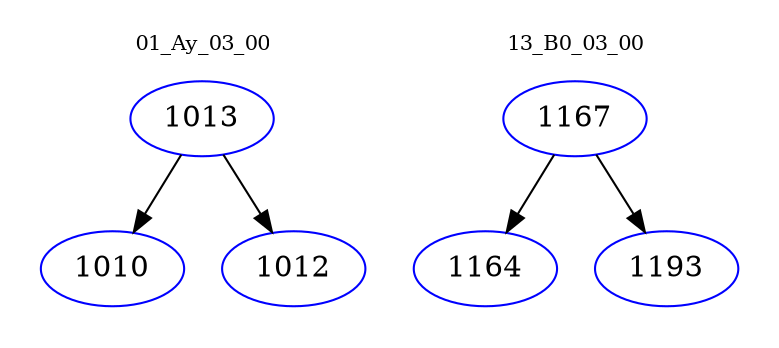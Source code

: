 digraph{
subgraph cluster_0 {
color = white
label = "01_Ay_03_00";
fontsize=10;
T0_1013 [label="1013", color="blue"]
T0_1013 -> T0_1010 [color="black"]
T0_1010 [label="1010", color="blue"]
T0_1013 -> T0_1012 [color="black"]
T0_1012 [label="1012", color="blue"]
}
subgraph cluster_1 {
color = white
label = "13_B0_03_00";
fontsize=10;
T1_1167 [label="1167", color="blue"]
T1_1167 -> T1_1164 [color="black"]
T1_1164 [label="1164", color="blue"]
T1_1167 -> T1_1193 [color="black"]
T1_1193 [label="1193", color="blue"]
}
}
